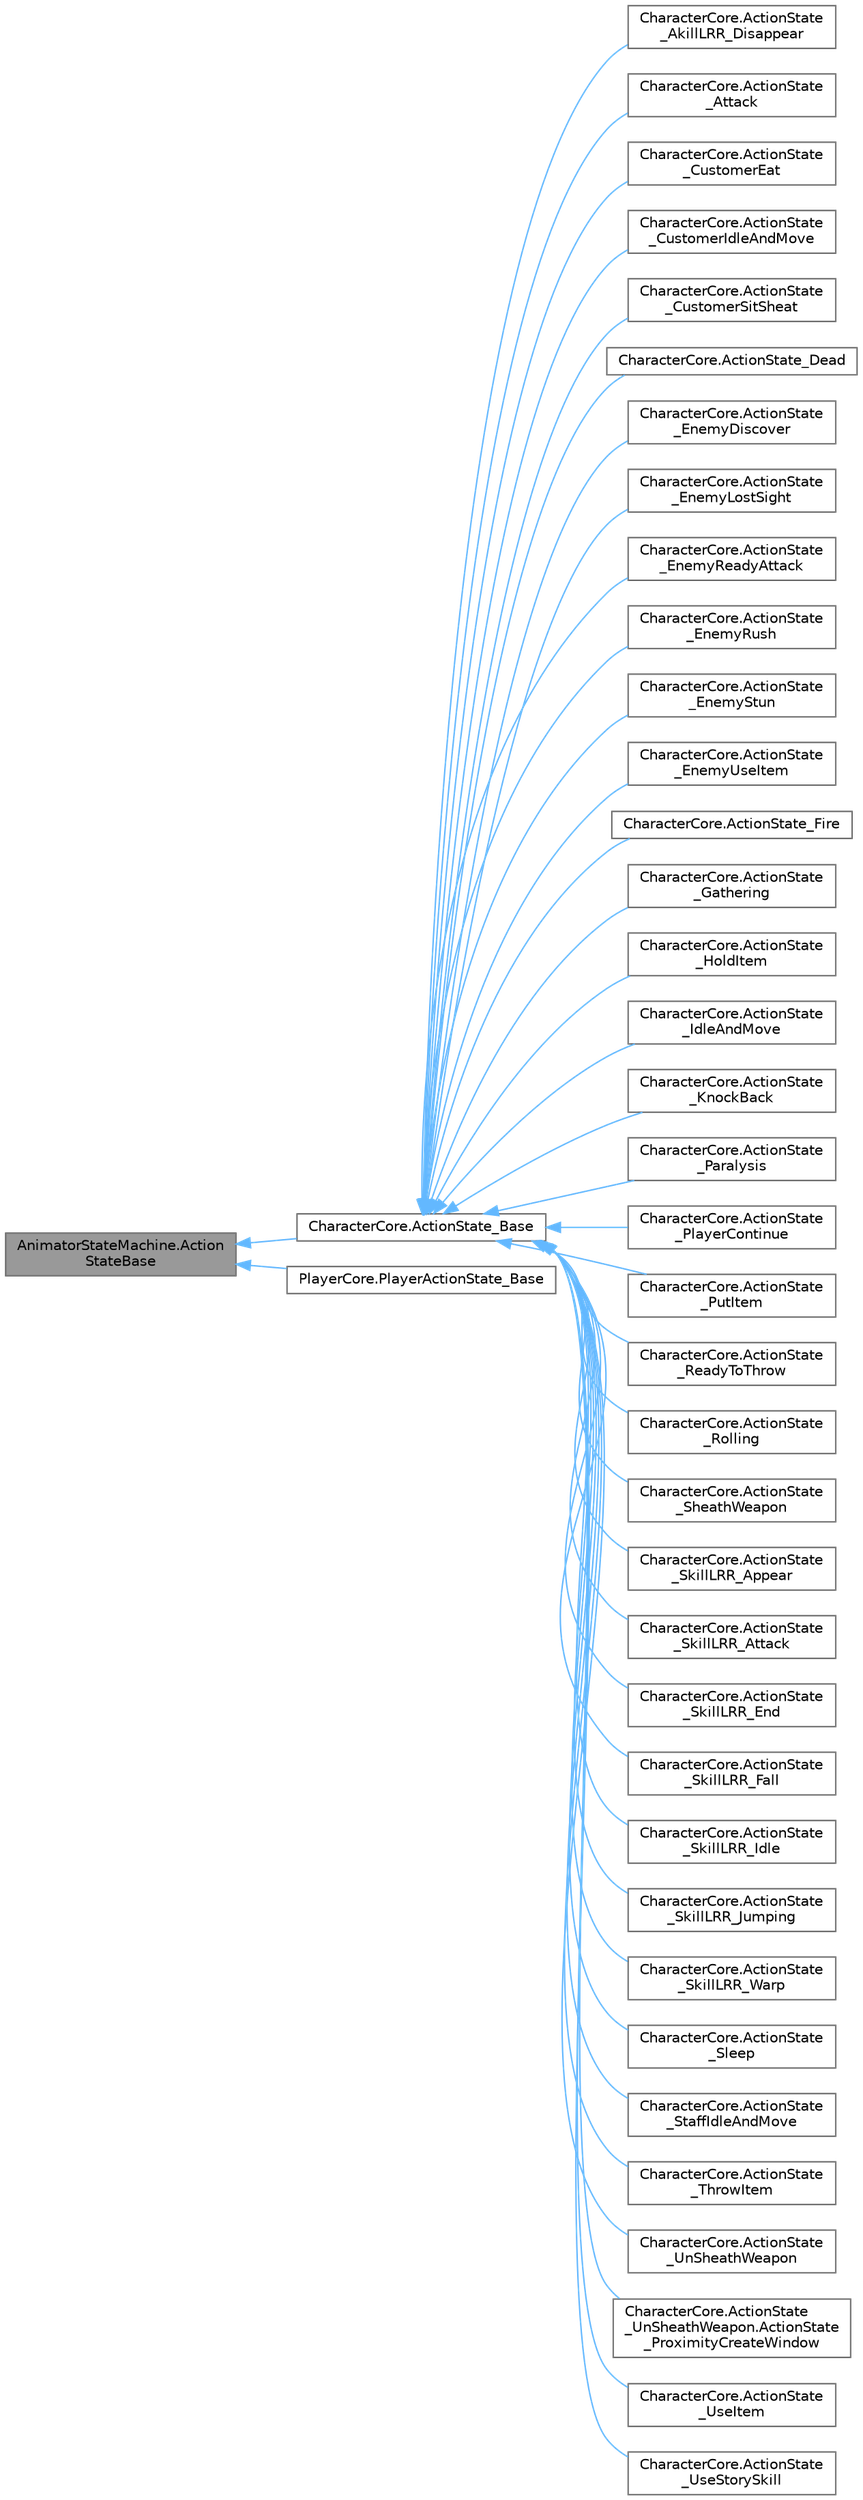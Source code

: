 digraph "AnimatorStateMachine.ActionStateBase"
{
 // LATEX_PDF_SIZE
  bgcolor="transparent";
  edge [fontname=Helvetica,fontsize=10,labelfontname=Helvetica,labelfontsize=10];
  node [fontname=Helvetica,fontsize=10,shape=box,height=0.2,width=0.4];
  rankdir="LR";
  Node1 [id="Node000001",label="AnimatorStateMachine.Action\lStateBase",height=0.2,width=0.4,color="gray40", fillcolor="grey60", style="filled", fontcolor="black",tooltip=" "];
  Node1 -> Node2 [id="edge40_Node000001_Node000002",dir="back",color="steelblue1",style="solid",tooltip=" "];
  Node2 [id="Node000002",label="CharacterCore.ActionState_Base",height=0.2,width=0.4,color="gray40", fillcolor="white", style="filled",URL="$class_character_core_1_1_action_state___base.html",tooltip=" "];
  Node2 -> Node3 [id="edge41_Node000002_Node000003",dir="back",color="steelblue1",style="solid",tooltip=" "];
  Node3 [id="Node000003",label="CharacterCore.ActionState\l_AkillLRR_Disappear",height=0.2,width=0.4,color="gray40", fillcolor="white", style="filled",URL="$class_character_core_1_1_action_state___akill_l_r_r___disappear.html",tooltip=" "];
  Node2 -> Node4 [id="edge42_Node000002_Node000004",dir="back",color="steelblue1",style="solid",tooltip=" "];
  Node4 [id="Node000004",label="CharacterCore.ActionState\l_Attack",height=0.2,width=0.4,color="gray40", fillcolor="white", style="filled",URL="$class_character_core_1_1_action_state___attack.html",tooltip=" "];
  Node2 -> Node5 [id="edge43_Node000002_Node000005",dir="back",color="steelblue1",style="solid",tooltip=" "];
  Node5 [id="Node000005",label="CharacterCore.ActionState\l_CustomerEat",height=0.2,width=0.4,color="gray40", fillcolor="white", style="filled",URL="$class_character_core_1_1_action_state___customer_eat.html",tooltip=" "];
  Node2 -> Node6 [id="edge44_Node000002_Node000006",dir="back",color="steelblue1",style="solid",tooltip=" "];
  Node6 [id="Node000006",label="CharacterCore.ActionState\l_CustomerIdleAndMove",height=0.2,width=0.4,color="gray40", fillcolor="white", style="filled",URL="$class_character_core_1_1_action_state___customer_idle_and_move.html",tooltip=" "];
  Node2 -> Node7 [id="edge45_Node000002_Node000007",dir="back",color="steelblue1",style="solid",tooltip=" "];
  Node7 [id="Node000007",label="CharacterCore.ActionState\l_CustomerSitSheat",height=0.2,width=0.4,color="gray40", fillcolor="white", style="filled",URL="$class_character_core_1_1_action_state___customer_sit_sheat.html",tooltip=" "];
  Node2 -> Node8 [id="edge46_Node000002_Node000008",dir="back",color="steelblue1",style="solid",tooltip=" "];
  Node8 [id="Node000008",label="CharacterCore.ActionState_Dead",height=0.2,width=0.4,color="gray40", fillcolor="white", style="filled",URL="$class_character_core_1_1_action_state___dead.html",tooltip=" "];
  Node2 -> Node9 [id="edge47_Node000002_Node000009",dir="back",color="steelblue1",style="solid",tooltip=" "];
  Node9 [id="Node000009",label="CharacterCore.ActionState\l_EnemyDiscover",height=0.2,width=0.4,color="gray40", fillcolor="white", style="filled",URL="$class_character_core_1_1_action_state___enemy_discover.html",tooltip=" "];
  Node2 -> Node10 [id="edge48_Node000002_Node000010",dir="back",color="steelblue1",style="solid",tooltip=" "];
  Node10 [id="Node000010",label="CharacterCore.ActionState\l_EnemyLostSight",height=0.2,width=0.4,color="gray40", fillcolor="white", style="filled",URL="$class_character_core_1_1_action_state___enemy_lost_sight.html",tooltip=" "];
  Node2 -> Node11 [id="edge49_Node000002_Node000011",dir="back",color="steelblue1",style="solid",tooltip=" "];
  Node11 [id="Node000011",label="CharacterCore.ActionState\l_EnemyReadyAttack",height=0.2,width=0.4,color="gray40", fillcolor="white", style="filled",URL="$class_character_core_1_1_action_state___enemy_ready_attack.html",tooltip=" "];
  Node2 -> Node12 [id="edge50_Node000002_Node000012",dir="back",color="steelblue1",style="solid",tooltip=" "];
  Node12 [id="Node000012",label="CharacterCore.ActionState\l_EnemyRush",height=0.2,width=0.4,color="gray40", fillcolor="white", style="filled",URL="$class_character_core_1_1_action_state___enemy_rush.html",tooltip=" "];
  Node2 -> Node13 [id="edge51_Node000002_Node000013",dir="back",color="steelblue1",style="solid",tooltip=" "];
  Node13 [id="Node000013",label="CharacterCore.ActionState\l_EnemyStun",height=0.2,width=0.4,color="gray40", fillcolor="white", style="filled",URL="$class_character_core_1_1_action_state___enemy_stun.html",tooltip=" "];
  Node2 -> Node14 [id="edge52_Node000002_Node000014",dir="back",color="steelblue1",style="solid",tooltip=" "];
  Node14 [id="Node000014",label="CharacterCore.ActionState\l_EnemyUseItem",height=0.2,width=0.4,color="gray40", fillcolor="white", style="filled",URL="$class_character_core_1_1_action_state___enemy_use_item.html",tooltip=" "];
  Node2 -> Node15 [id="edge53_Node000002_Node000015",dir="back",color="steelblue1",style="solid",tooltip=" "];
  Node15 [id="Node000015",label="CharacterCore.ActionState_Fire",height=0.2,width=0.4,color="gray40", fillcolor="white", style="filled",URL="$class_character_core_1_1_action_state___fire.html",tooltip=" "];
  Node2 -> Node16 [id="edge54_Node000002_Node000016",dir="back",color="steelblue1",style="solid",tooltip=" "];
  Node16 [id="Node000016",label="CharacterCore.ActionState\l_Gathering",height=0.2,width=0.4,color="gray40", fillcolor="white", style="filled",URL="$class_character_core_1_1_action_state___gathering.html",tooltip=" "];
  Node2 -> Node17 [id="edge55_Node000002_Node000017",dir="back",color="steelblue1",style="solid",tooltip=" "];
  Node17 [id="Node000017",label="CharacterCore.ActionState\l_HoldItem",height=0.2,width=0.4,color="gray40", fillcolor="white", style="filled",URL="$class_character_core_1_1_action_state___hold_item.html",tooltip=" "];
  Node2 -> Node18 [id="edge56_Node000002_Node000018",dir="back",color="steelblue1",style="solid",tooltip=" "];
  Node18 [id="Node000018",label="CharacterCore.ActionState\l_IdleAndMove",height=0.2,width=0.4,color="gray40", fillcolor="white", style="filled",URL="$class_character_core_1_1_action_state___idle_and_move.html",tooltip=" "];
  Node2 -> Node19 [id="edge57_Node000002_Node000019",dir="back",color="steelblue1",style="solid",tooltip=" "];
  Node19 [id="Node000019",label="CharacterCore.ActionState\l_KnockBack",height=0.2,width=0.4,color="gray40", fillcolor="white", style="filled",URL="$class_character_core_1_1_action_state___knock_back.html",tooltip=" "];
  Node2 -> Node20 [id="edge58_Node000002_Node000020",dir="back",color="steelblue1",style="solid",tooltip=" "];
  Node20 [id="Node000020",label="CharacterCore.ActionState\l_Paralysis",height=0.2,width=0.4,color="gray40", fillcolor="white", style="filled",URL="$class_character_core_1_1_action_state___paralysis.html",tooltip=" "];
  Node2 -> Node21 [id="edge59_Node000002_Node000021",dir="back",color="steelblue1",style="solid",tooltip=" "];
  Node21 [id="Node000021",label="CharacterCore.ActionState\l_PlayerContinue",height=0.2,width=0.4,color="gray40", fillcolor="white", style="filled",URL="$class_character_core_1_1_action_state___player_continue.html",tooltip=" "];
  Node2 -> Node22 [id="edge60_Node000002_Node000022",dir="back",color="steelblue1",style="solid",tooltip=" "];
  Node22 [id="Node000022",label="CharacterCore.ActionState\l_PutItem",height=0.2,width=0.4,color="gray40", fillcolor="white", style="filled",URL="$class_character_core_1_1_action_state___put_item.html",tooltip=" "];
  Node2 -> Node23 [id="edge61_Node000002_Node000023",dir="back",color="steelblue1",style="solid",tooltip=" "];
  Node23 [id="Node000023",label="CharacterCore.ActionState\l_ReadyToThrow",height=0.2,width=0.4,color="gray40", fillcolor="white", style="filled",URL="$class_character_core_1_1_action_state___ready_to_throw.html",tooltip=" "];
  Node2 -> Node24 [id="edge62_Node000002_Node000024",dir="back",color="steelblue1",style="solid",tooltip=" "];
  Node24 [id="Node000024",label="CharacterCore.ActionState\l_Rolling",height=0.2,width=0.4,color="gray40", fillcolor="white", style="filled",URL="$class_character_core_1_1_action_state___rolling.html",tooltip=" "];
  Node2 -> Node25 [id="edge63_Node000002_Node000025",dir="back",color="steelblue1",style="solid",tooltip=" "];
  Node25 [id="Node000025",label="CharacterCore.ActionState\l_SheathWeapon",height=0.2,width=0.4,color="gray40", fillcolor="white", style="filled",URL="$class_character_core_1_1_action_state___sheath_weapon.html",tooltip=" "];
  Node2 -> Node26 [id="edge64_Node000002_Node000026",dir="back",color="steelblue1",style="solid",tooltip=" "];
  Node26 [id="Node000026",label="CharacterCore.ActionState\l_SkillLRR_Appear",height=0.2,width=0.4,color="gray40", fillcolor="white", style="filled",URL="$class_character_core_1_1_action_state___skill_l_r_r___appear.html",tooltip=" "];
  Node2 -> Node27 [id="edge65_Node000002_Node000027",dir="back",color="steelblue1",style="solid",tooltip=" "];
  Node27 [id="Node000027",label="CharacterCore.ActionState\l_SkillLRR_Attack",height=0.2,width=0.4,color="gray40", fillcolor="white", style="filled",URL="$class_character_core_1_1_action_state___skill_l_r_r___attack.html",tooltip=" "];
  Node2 -> Node28 [id="edge66_Node000002_Node000028",dir="back",color="steelblue1",style="solid",tooltip=" "];
  Node28 [id="Node000028",label="CharacterCore.ActionState\l_SkillLRR_End",height=0.2,width=0.4,color="gray40", fillcolor="white", style="filled",URL="$class_character_core_1_1_action_state___skill_l_r_r___end.html",tooltip=" "];
  Node2 -> Node29 [id="edge67_Node000002_Node000029",dir="back",color="steelblue1",style="solid",tooltip=" "];
  Node29 [id="Node000029",label="CharacterCore.ActionState\l_SkillLRR_Fall",height=0.2,width=0.4,color="gray40", fillcolor="white", style="filled",URL="$class_character_core_1_1_action_state___skill_l_r_r___fall.html",tooltip=" "];
  Node2 -> Node30 [id="edge68_Node000002_Node000030",dir="back",color="steelblue1",style="solid",tooltip=" "];
  Node30 [id="Node000030",label="CharacterCore.ActionState\l_SkillLRR_Idle",height=0.2,width=0.4,color="gray40", fillcolor="white", style="filled",URL="$class_character_core_1_1_action_state___skill_l_r_r___idle.html",tooltip=" "];
  Node2 -> Node31 [id="edge69_Node000002_Node000031",dir="back",color="steelblue1",style="solid",tooltip=" "];
  Node31 [id="Node000031",label="CharacterCore.ActionState\l_SkillLRR_Jumping",height=0.2,width=0.4,color="gray40", fillcolor="white", style="filled",URL="$class_character_core_1_1_action_state___skill_l_r_r___jumping.html",tooltip=" "];
  Node2 -> Node32 [id="edge70_Node000002_Node000032",dir="back",color="steelblue1",style="solid",tooltip=" "];
  Node32 [id="Node000032",label="CharacterCore.ActionState\l_SkillLRR_Warp",height=0.2,width=0.4,color="gray40", fillcolor="white", style="filled",URL="$class_character_core_1_1_action_state___skill_l_r_r___warp.html",tooltip=" "];
  Node2 -> Node33 [id="edge71_Node000002_Node000033",dir="back",color="steelblue1",style="solid",tooltip=" "];
  Node33 [id="Node000033",label="CharacterCore.ActionState\l_Sleep",height=0.2,width=0.4,color="gray40", fillcolor="white", style="filled",URL="$class_character_core_1_1_action_state___sleep.html",tooltip=" "];
  Node2 -> Node34 [id="edge72_Node000002_Node000034",dir="back",color="steelblue1",style="solid",tooltip=" "];
  Node34 [id="Node000034",label="CharacterCore.ActionState\l_StaffIdleAndMove",height=0.2,width=0.4,color="gray40", fillcolor="white", style="filled",URL="$class_character_core_1_1_action_state___staff_idle_and_move.html",tooltip=" "];
  Node2 -> Node35 [id="edge73_Node000002_Node000035",dir="back",color="steelblue1",style="solid",tooltip=" "];
  Node35 [id="Node000035",label="CharacterCore.ActionState\l_ThrowItem",height=0.2,width=0.4,color="gray40", fillcolor="white", style="filled",URL="$class_character_core_1_1_action_state___throw_item.html",tooltip=" "];
  Node2 -> Node36 [id="edge74_Node000002_Node000036",dir="back",color="steelblue1",style="solid",tooltip=" "];
  Node36 [id="Node000036",label="CharacterCore.ActionState\l_UnSheathWeapon",height=0.2,width=0.4,color="gray40", fillcolor="white", style="filled",URL="$class_character_core_1_1_action_state___un_sheath_weapon.html",tooltip=" "];
  Node2 -> Node37 [id="edge75_Node000002_Node000037",dir="back",color="steelblue1",style="solid",tooltip=" "];
  Node37 [id="Node000037",label="CharacterCore.ActionState\l_UnSheathWeapon.ActionState\l_ProximityCreateWindow",height=0.2,width=0.4,color="gray40", fillcolor="white", style="filled",URL="$class_character_core_1_1_action_state___un_sheath_weapon_1_1_action_state___proximity_create_window.html",tooltip=" "];
  Node2 -> Node38 [id="edge76_Node000002_Node000038",dir="back",color="steelblue1",style="solid",tooltip=" "];
  Node38 [id="Node000038",label="CharacterCore.ActionState\l_UseItem",height=0.2,width=0.4,color="gray40", fillcolor="white", style="filled",URL="$class_character_core_1_1_action_state___use_item.html",tooltip=" "];
  Node2 -> Node39 [id="edge77_Node000002_Node000039",dir="back",color="steelblue1",style="solid",tooltip=" "];
  Node39 [id="Node000039",label="CharacterCore.ActionState\l_UseStorySkill",height=0.2,width=0.4,color="gray40", fillcolor="white", style="filled",URL="$class_character_core_1_1_action_state___use_story_skill.html",tooltip=" "];
  Node1 -> Node40 [id="edge78_Node000001_Node000040",dir="back",color="steelblue1",style="solid",tooltip=" "];
  Node40 [id="Node000040",label="PlayerCore.PlayerActionState_Base",height=0.2,width=0.4,color="gray40", fillcolor="white", style="filled",URL="$class_player_core_1_1_player_action_state___base.html",tooltip=" "];
}
